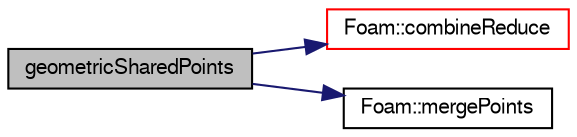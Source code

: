 digraph "geometricSharedPoints"
{
  bgcolor="transparent";
  edge [fontname="FreeSans",fontsize="10",labelfontname="FreeSans",labelfontsize="10"];
  node [fontname="FreeSans",fontsize="10",shape=record];
  rankdir="LR";
  Node1 [label="geometricSharedPoints",height=0.2,width=0.4,color="black", fillcolor="grey75", style="filled" fontcolor="black"];
  Node1 -> Node2 [color="midnightblue",fontsize="10",style="solid",fontname="FreeSans"];
  Node2 [label="Foam::combineReduce",height=0.2,width=0.4,color="red",URL="$a10237.html#af09dedba9f523ce6a02baaa029393764"];
  Node1 -> Node3 [color="midnightblue",fontsize="10",style="solid",fontname="FreeSans"];
  Node3 [label="Foam::mergePoints",height=0.2,width=0.4,color="black",URL="$a10237.html#a91cf82266e8f08da4a95ebafddc2f61d",tooltip="Sorts and merges points. All points closer than/equal mergeTol get merged. "];
}
